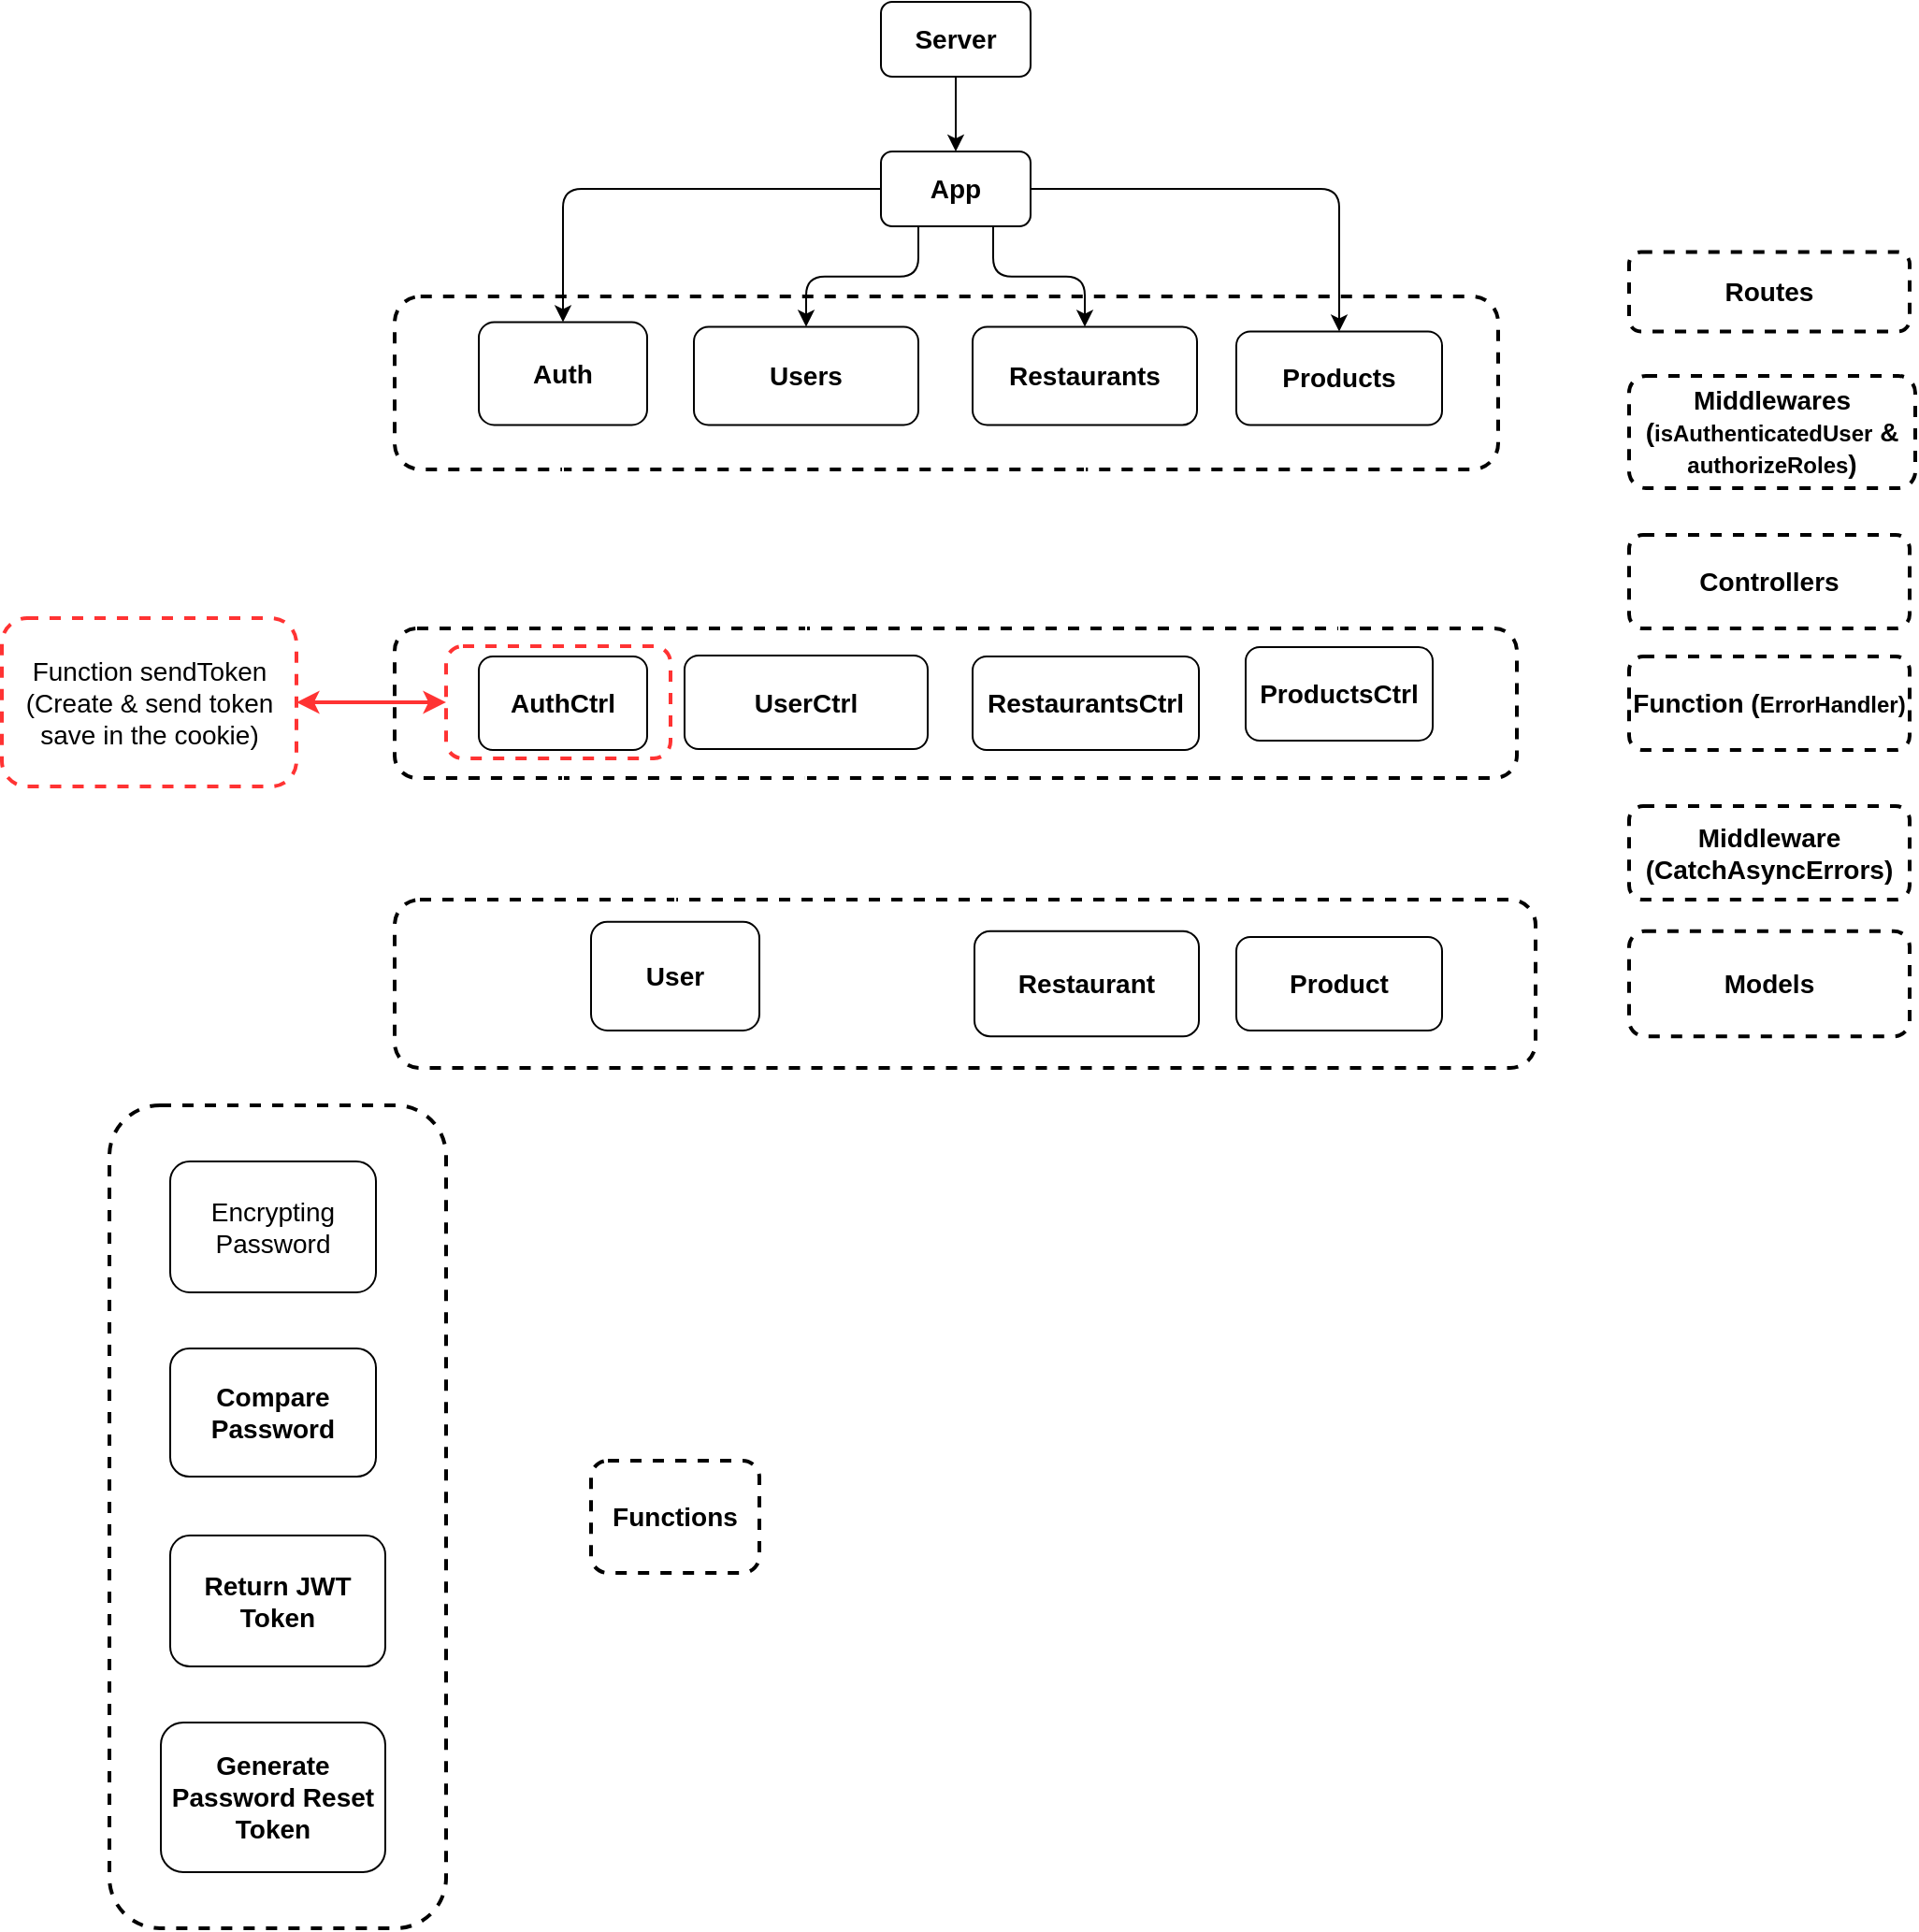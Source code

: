 <mxfile>
    <diagram id="wZDsbSV0O7myswEzMxmH" name="Page-1">
        <mxGraphModel dx="2744" dy="1143" grid="1" gridSize="10" guides="1" tooltips="1" connect="1" arrows="1" fold="1" page="1" pageScale="1" pageWidth="827" pageHeight="1169" background="none" math="0" shadow="0">
            <root>
                <mxCell id="0"/>
                <mxCell id="1" parent="0"/>
                <mxCell id="52" style="edgeStyle=orthogonalEdgeStyle;html=1;exitX=1;exitY=0.5;exitDx=0;exitDy=0;entryX=0;entryY=0.5;entryDx=0;entryDy=0;labelBackgroundColor=none;strokeColor=#FFFFFF;strokeWidth=2;fontSize=14;startArrow=classic;startFill=1;" edge="1" parent="1" source="51" target="31">
                    <mxGeometry relative="1" as="geometry"/>
                </mxCell>
                <mxCell id="51" value="" style="rounded=1;whiteSpace=wrap;html=1;dashed=1;strokeWidth=2;fontSize=14;fillColor=none;" vertex="1" parent="1">
                    <mxGeometry x="-62.5" y="800" width="180" height="440" as="geometry"/>
                </mxCell>
                <mxCell id="46" style="edgeStyle=orthogonalEdgeStyle;html=1;exitX=1;exitY=0.5;exitDx=0;exitDy=0;labelBackgroundColor=none;strokeColor=#FFFFFF;strokeWidth=2;fontSize=14;startArrow=classic;startFill=1;" edge="1" parent="1" source="34" target="21">
                    <mxGeometry relative="1" as="geometry"/>
                </mxCell>
                <mxCell id="69" style="edgeStyle=orthogonalEdgeStyle;html=1;exitX=1;exitY=0.5;exitDx=0;exitDy=0;entryX=0;entryY=0.5;entryDx=0;entryDy=0;labelBackgroundColor=none;strokeColor=#FFFFFF;strokeWidth=2;fontSize=14;startArrow=classic;startFill=1;" edge="1" parent="1" source="34" target="65">
                    <mxGeometry relative="1" as="geometry"/>
                </mxCell>
                <mxCell id="74" style="edgeStyle=orthogonalEdgeStyle;html=1;exitX=1;exitY=0.5;exitDx=0;exitDy=0;entryX=0;entryY=0.5;entryDx=0;entryDy=0;labelBackgroundColor=none;strokeColor=#FFFFFF;strokeWidth=2;fontSize=12;startArrow=classic;startFill=1;" edge="1" parent="1" source="34" target="73">
                    <mxGeometry relative="1" as="geometry"/>
                </mxCell>
                <mxCell id="34" value="" style="rounded=1;whiteSpace=wrap;html=1;dashed=1;strokeWidth=2;fillColor=none;" vertex="1" parent="1">
                    <mxGeometry x="90" y="545" width="600" height="80" as="geometry"/>
                </mxCell>
                <mxCell id="49" style="edgeStyle=orthogonalEdgeStyle;html=1;exitX=1;exitY=0.5;exitDx=0;exitDy=0;entryX=0;entryY=0.5;entryDx=0;entryDy=0;labelBackgroundColor=none;strokeColor=#FFFFFF;strokeWidth=2;fontSize=14;startArrow=classic;startFill=1;" edge="1" parent="1" source="35" target="20">
                    <mxGeometry relative="1" as="geometry"/>
                </mxCell>
                <mxCell id="35" value="" style="rounded=1;whiteSpace=wrap;html=1;dashed=1;strokeWidth=2;fillColor=none;" vertex="1" parent="1">
                    <mxGeometry x="90" y="690" width="610" height="90" as="geometry"/>
                </mxCell>
                <mxCell id="44" style="edgeStyle=orthogonalEdgeStyle;html=1;exitX=1;exitY=0.5;exitDx=0;exitDy=0;labelBackgroundColor=none;strokeColor=#FFFFFF;strokeWidth=2;fontSize=14;startArrow=classic;startFill=1;" edge="1" parent="1" source="32" target="17">
                    <mxGeometry relative="1" as="geometry"/>
                </mxCell>
                <mxCell id="68" style="edgeStyle=orthogonalEdgeStyle;html=1;exitX=1;exitY=0.5;exitDx=0;exitDy=0;entryX=0;entryY=0.5;entryDx=0;entryDy=0;labelBackgroundColor=none;strokeColor=#FFFFFF;strokeWidth=2;fontSize=14;startArrow=classic;startFill=1;" edge="1" parent="1" source="32" target="66">
                    <mxGeometry relative="1" as="geometry"/>
                </mxCell>
                <mxCell id="32" value="" style="rounded=1;whiteSpace=wrap;html=1;dashed=1;strokeWidth=2;fillColor=none;" vertex="1" parent="1">
                    <mxGeometry x="90" y="367.5" width="590" height="92.5" as="geometry"/>
                </mxCell>
                <mxCell id="4" value="" style="edgeStyle=none;html=1;fontSize=14;" parent="1" source="2" target="3" edge="1">
                    <mxGeometry relative="1" as="geometry"/>
                </mxCell>
                <mxCell id="2" value="&lt;font style=&quot;font-size: 14px;&quot;&gt;&lt;b&gt;Server&lt;/b&gt;&lt;/font&gt;" style="rounded=1;whiteSpace=wrap;html=1;" parent="1" vertex="1">
                    <mxGeometry x="350" y="210" width="80" height="40" as="geometry"/>
                </mxCell>
                <mxCell id="36" style="edgeStyle=orthogonalEdgeStyle;html=1;exitX=1;exitY=0.5;exitDx=0;exitDy=0;entryX=0.5;entryY=0;entryDx=0;entryDy=0;fontSize=14;" edge="1" parent="1" source="3" target="7">
                    <mxGeometry relative="1" as="geometry"/>
                </mxCell>
                <mxCell id="37" style="edgeStyle=orthogonalEdgeStyle;html=1;entryX=0.5;entryY=0;entryDx=0;entryDy=0;fontSize=14;" edge="1" parent="1" source="3" target="5">
                    <mxGeometry relative="1" as="geometry"/>
                </mxCell>
                <mxCell id="38" style="edgeStyle=orthogonalEdgeStyle;html=1;exitX=0.25;exitY=1;exitDx=0;exitDy=0;entryX=0.5;entryY=0;entryDx=0;entryDy=0;fontSize=14;" edge="1" parent="1" source="3" target="6">
                    <mxGeometry relative="1" as="geometry"/>
                </mxCell>
                <mxCell id="39" style="edgeStyle=orthogonalEdgeStyle;html=1;exitX=0.75;exitY=1;exitDx=0;exitDy=0;entryX=0.5;entryY=0;entryDx=0;entryDy=0;fontSize=14;" edge="1" parent="1" source="3" target="8">
                    <mxGeometry relative="1" as="geometry"/>
                </mxCell>
                <mxCell id="3" value="&lt;font style=&quot;font-size: 14px;&quot;&gt;&lt;b&gt;App&lt;/b&gt;&lt;/font&gt;" style="rounded=1;whiteSpace=wrap;html=1;" parent="1" vertex="1">
                    <mxGeometry x="350" y="290" width="80" height="40" as="geometry"/>
                </mxCell>
                <mxCell id="54" style="edgeStyle=orthogonalEdgeStyle;html=1;exitX=0.5;exitY=1;exitDx=0;exitDy=0;labelBackgroundColor=none;strokeColor=#FFFFFF;strokeWidth=1;fontSize=14;startArrow=none;startFill=0;" edge="1" parent="1" source="5" target="16">
                    <mxGeometry relative="1" as="geometry"/>
                </mxCell>
                <mxCell id="5" value="&lt;font style=&quot;font-size: 14px;&quot;&gt;&lt;b&gt;Auth&lt;/b&gt;&lt;/font&gt;" style="rounded=1;whiteSpace=wrap;html=1;" parent="1" vertex="1">
                    <mxGeometry x="135" y="381.25" width="90" height="55" as="geometry"/>
                </mxCell>
                <mxCell id="56" style="edgeStyle=orthogonalEdgeStyle;html=1;exitX=0.5;exitY=1;exitDx=0;exitDy=0;labelBackgroundColor=none;strokeColor=#FFFFFF;strokeWidth=1;fontSize=14;startArrow=none;startFill=0;" edge="1" parent="1" source="6" target="13">
                    <mxGeometry relative="1" as="geometry"/>
                </mxCell>
                <mxCell id="6" value="&lt;font style=&quot;font-size: 14px;&quot;&gt;&lt;b&gt;Users&lt;/b&gt;&lt;/font&gt;" style="rounded=1;whiteSpace=wrap;html=1;" parent="1" vertex="1">
                    <mxGeometry x="250" y="383.75" width="120" height="52.5" as="geometry"/>
                </mxCell>
                <mxCell id="59" style="edgeStyle=orthogonalEdgeStyle;html=1;exitX=0.5;exitY=1;exitDx=0;exitDy=0;labelBackgroundColor=none;strokeColor=#FFFFFF;strokeWidth=1;fontSize=14;startArrow=none;startFill=0;" edge="1" parent="1" source="7" target="15">
                    <mxGeometry relative="1" as="geometry"/>
                </mxCell>
                <mxCell id="7" value="&lt;font style=&quot;font-size: 14px;&quot;&gt;&lt;b&gt;Products&lt;/b&gt;&lt;/font&gt;" style="rounded=1;whiteSpace=wrap;html=1;" parent="1" vertex="1">
                    <mxGeometry x="540" y="386.25" width="110" height="50" as="geometry"/>
                </mxCell>
                <mxCell id="57" style="edgeStyle=orthogonalEdgeStyle;html=1;exitX=0.5;exitY=1;exitDx=0;exitDy=0;labelBackgroundColor=none;strokeColor=#FFFFFF;strokeWidth=1;fontSize=14;startArrow=none;startFill=0;" edge="1" parent="1" source="8" target="14">
                    <mxGeometry relative="1" as="geometry"/>
                </mxCell>
                <mxCell id="8" value="&lt;font style=&quot;font-size: 14px;&quot;&gt;&lt;b&gt;Restaurants&lt;/b&gt;&lt;/font&gt;" style="rounded=1;whiteSpace=wrap;html=1;" parent="1" vertex="1">
                    <mxGeometry x="399" y="383.75" width="120" height="52.5" as="geometry"/>
                </mxCell>
                <mxCell id="64" style="edgeStyle=orthogonalEdgeStyle;html=1;exitX=0.5;exitY=1;exitDx=0;exitDy=0;labelBackgroundColor=none;strokeColor=#FFFFFF;strokeWidth=1;fontSize=14;startArrow=none;startFill=0;" edge="1" parent="1" source="13">
                    <mxGeometry relative="1" as="geometry">
                        <mxPoint x="240" y="700" as="targetPoint"/>
                    </mxGeometry>
                </mxCell>
                <mxCell id="13" value="&lt;font style=&quot;&quot;&gt;&lt;font style=&quot;font-size: 14px;&quot;&gt;&lt;b&gt;UserCtrl&lt;/b&gt;&lt;/font&gt;&lt;br&gt;&lt;/font&gt;" style="rounded=1;whiteSpace=wrap;html=1;" parent="1" vertex="1">
                    <mxGeometry x="245" y="559.5" width="130" height="50" as="geometry"/>
                </mxCell>
                <mxCell id="61" style="edgeStyle=orthogonalEdgeStyle;html=1;exitX=0.5;exitY=1;exitDx=0;exitDy=0;labelBackgroundColor=none;strokeColor=#FFFFFF;strokeWidth=1;fontSize=14;startArrow=none;startFill=0;" edge="1" parent="1" source="14" target="24">
                    <mxGeometry relative="1" as="geometry"/>
                </mxCell>
                <mxCell id="14" value="&lt;font style=&quot;font-size: 14px;&quot;&gt;&lt;b&gt;RestaurantsCtrl&lt;/b&gt;&lt;/font&gt;" style="rounded=1;whiteSpace=wrap;html=1;" parent="1" vertex="1">
                    <mxGeometry x="399" y="560" width="121" height="50" as="geometry"/>
                </mxCell>
                <mxCell id="62" style="edgeStyle=orthogonalEdgeStyle;html=1;exitX=0.5;exitY=1;exitDx=0;exitDy=0;labelBackgroundColor=none;strokeColor=#FFFFFF;strokeWidth=1;fontSize=14;startArrow=none;startFill=0;" edge="1" parent="1" source="15" target="25">
                    <mxGeometry relative="1" as="geometry"/>
                </mxCell>
                <mxCell id="15" value="&lt;font style=&quot;font-size: 14px;&quot;&gt;&lt;b&gt;ProductsCtrl&lt;/b&gt;&lt;/font&gt;" style="rounded=1;whiteSpace=wrap;html=1;" parent="1" vertex="1">
                    <mxGeometry x="545" y="555" width="100" height="50" as="geometry"/>
                </mxCell>
                <mxCell id="63" style="edgeStyle=orthogonalEdgeStyle;html=1;exitX=0.5;exitY=1;exitDx=0;exitDy=0;labelBackgroundColor=none;strokeColor=#FFFFFF;strokeWidth=1;fontSize=14;startArrow=none;startFill=0;" edge="1" parent="1" source="16" target="23">
                    <mxGeometry relative="1" as="geometry"/>
                </mxCell>
                <mxCell id="16" value="&lt;font style=&quot;font-size: 14px;&quot;&gt;&lt;b&gt;AuthCtrl&lt;/b&gt;&lt;/font&gt;" style="rounded=1;whiteSpace=wrap;html=1;" parent="1" vertex="1">
                    <mxGeometry x="135" y="560" width="90" height="50" as="geometry"/>
                </mxCell>
                <mxCell id="17" value="&lt;font style=&quot;font-size: 14px;&quot;&gt;&lt;b style=&quot;&quot;&gt;Routes&lt;/b&gt;&lt;/font&gt;" style="rounded=1;whiteSpace=wrap;html=1;dashed=1;strokeWidth=2;" parent="1" vertex="1">
                    <mxGeometry x="750" y="343.75" width="150" height="42.5" as="geometry"/>
                </mxCell>
                <mxCell id="20" value="&lt;font style=&quot;font-size: 14px;&quot;&gt;&lt;b style=&quot;&quot;&gt;Models&lt;/b&gt;&lt;/font&gt;" style="rounded=1;whiteSpace=wrap;html=1;dashed=1;strokeWidth=2;" parent="1" vertex="1">
                    <mxGeometry x="750" y="706.88" width="150" height="56.25" as="geometry"/>
                </mxCell>
                <mxCell id="21" value="&lt;font style=&quot;font-size: 14px;&quot;&gt;&lt;b&gt;Controllers&lt;/b&gt;&lt;/font&gt;" style="rounded=1;whiteSpace=wrap;html=1;dashed=1;strokeWidth=2;" parent="1" vertex="1">
                    <mxGeometry x="750" y="495" width="150" height="50" as="geometry"/>
                </mxCell>
                <mxCell id="53" style="edgeStyle=orthogonalEdgeStyle;html=1;exitX=0.5;exitY=1;exitDx=0;exitDy=0;entryX=0.5;entryY=0;entryDx=0;entryDy=0;labelBackgroundColor=none;strokeColor=#FFFFFF;strokeWidth=1;fontSize=14;startArrow=none;startFill=0;" edge="1" parent="1" source="23" target="31">
                    <mxGeometry relative="1" as="geometry"/>
                </mxCell>
                <mxCell id="23" value="&lt;font style=&quot;font-size: 14px;&quot;&gt;&lt;b&gt;User&lt;/b&gt;&lt;/font&gt;" style="rounded=1;whiteSpace=wrap;html=1;" parent="1" vertex="1">
                    <mxGeometry x="195" y="701.87" width="90" height="58.13" as="geometry"/>
                </mxCell>
                <mxCell id="24" value="&lt;font style=&quot;font-size: 14px;&quot;&gt;&lt;b&gt;Restaurant&lt;/b&gt;&lt;/font&gt;" style="rounded=1;whiteSpace=wrap;html=1;" parent="1" vertex="1">
                    <mxGeometry x="400" y="706.88" width="120" height="56.25" as="geometry"/>
                </mxCell>
                <mxCell id="25" value="&lt;font style=&quot;font-size: 14px;&quot;&gt;&lt;b&gt;Product&lt;/b&gt;&lt;/font&gt;" style="rounded=1;whiteSpace=wrap;html=1;" parent="1" vertex="1">
                    <mxGeometry x="540" y="710.01" width="110" height="50" as="geometry"/>
                </mxCell>
                <mxCell id="27" value="&lt;font style=&quot;font-size: 14px;&quot;&gt;&lt;b&gt;Return JWT Token&lt;/b&gt;&lt;/font&gt;" style="rounded=1;whiteSpace=wrap;html=1;" parent="1" vertex="1">
                    <mxGeometry x="-30" y="1030" width="115" height="70" as="geometry"/>
                </mxCell>
                <mxCell id="28" value="&lt;font style=&quot;font-size: 14px;&quot;&gt;&lt;b&gt;Generate Password Reset Token&lt;/b&gt;&lt;/font&gt;" style="rounded=1;whiteSpace=wrap;html=1;" parent="1" vertex="1">
                    <mxGeometry x="-35" y="1130" width="120" height="80" as="geometry"/>
                </mxCell>
                <mxCell id="29" value="&lt;font style=&quot;font-size: 14px;&quot;&gt;&lt;b&gt;Compare Password&lt;/b&gt;&lt;/font&gt;" style="rounded=1;whiteSpace=wrap;html=1;" parent="1" vertex="1">
                    <mxGeometry x="-30" y="930" width="110" height="68.5" as="geometry"/>
                </mxCell>
                <mxCell id="30" value="&lt;font style=&quot;font-size: 14px;&quot;&gt;Encrypting Password&lt;/font&gt;" style="rounded=1;whiteSpace=wrap;html=1;" parent="1" vertex="1">
                    <mxGeometry x="-30" y="830" width="110" height="70" as="geometry"/>
                </mxCell>
                <mxCell id="31" value="&lt;font style=&quot;font-size: 14px;&quot;&gt;&lt;b style=&quot;&quot;&gt;Functions&lt;/b&gt;&lt;/font&gt;" style="rounded=1;whiteSpace=wrap;html=1;dashed=1;strokeWidth=2;" parent="1" vertex="1">
                    <mxGeometry x="195" y="990" width="90" height="60" as="geometry"/>
                </mxCell>
                <mxCell id="65" value="&lt;font style=&quot;font-size: 14px;&quot;&gt;&lt;b&gt;Middleware (CatchAsyncErrors)&lt;/b&gt;&lt;/font&gt;" style="rounded=1;whiteSpace=wrap;html=1;dashed=1;strokeWidth=2;" vertex="1" parent="1">
                    <mxGeometry x="750" y="640" width="150" height="50" as="geometry"/>
                </mxCell>
                <mxCell id="66" value="&lt;font style=&quot;&quot;&gt;&lt;b style=&quot;&quot;&gt;&lt;span style=&quot;font-size: 14px;&quot;&gt;Middlewares (&lt;/span&gt;&lt;font style=&quot;font-size: 12px;&quot;&gt;isAuthenticatedUser&lt;/font&gt;&lt;span style=&quot;font-size: 14px;&quot;&gt; &amp;amp; &lt;/span&gt;&lt;font style=&quot;font-size: 12px;&quot;&gt;authorizeRoles&lt;/font&gt;&lt;span style=&quot;font-size: 14px;&quot;&gt;)&lt;/span&gt;&lt;/b&gt;&lt;/font&gt;" style="rounded=1;whiteSpace=wrap;html=1;dashed=1;strokeWidth=2;" vertex="1" parent="1">
                    <mxGeometry x="750" y="410" width="153" height="60" as="geometry"/>
                </mxCell>
                <mxCell id="70" value="" style="rounded=1;whiteSpace=wrap;html=1;dashed=1;strokeWidth=2;fontSize=12;fillColor=none;strokeColor=#FF3333;" vertex="1" parent="1">
                    <mxGeometry x="117.5" y="554.5" width="120" height="60" as="geometry"/>
                </mxCell>
                <mxCell id="72" style="edgeStyle=orthogonalEdgeStyle;html=1;exitX=1;exitY=0.5;exitDx=0;exitDy=0;labelBackgroundColor=none;strokeColor=#FF3333;strokeWidth=2;fontSize=14;startArrow=classic;startFill=1;" edge="1" parent="1" source="71" target="70">
                    <mxGeometry relative="1" as="geometry"/>
                </mxCell>
                <mxCell id="71" value="&lt;font style=&quot;font-size: 14px;&quot;&gt;Function sendToken (Create &amp;amp; send token save in the cookie)&lt;/font&gt;" style="rounded=1;whiteSpace=wrap;html=1;dashed=1;strokeColor=#FF3333;strokeWidth=2;fontSize=12;" vertex="1" parent="1">
                    <mxGeometry x="-120" y="539.5" width="157.5" height="90" as="geometry"/>
                </mxCell>
                <mxCell id="73" value="&lt;font style=&quot;&quot;&gt;&lt;b style=&quot;&quot;&gt;&lt;span style=&quot;font-size: 14px;&quot;&gt;Function (&lt;/span&gt;&lt;font style=&quot;font-size: 12px;&quot;&gt;ErrorHandler)&lt;/font&gt;&lt;/b&gt;&lt;/font&gt;" style="rounded=1;whiteSpace=wrap;html=1;dashed=1;strokeWidth=2;" vertex="1" parent="1">
                    <mxGeometry x="750" y="560" width="150" height="50" as="geometry"/>
                </mxCell>
            </root>
        </mxGraphModel>
    </diagram>
</mxfile>